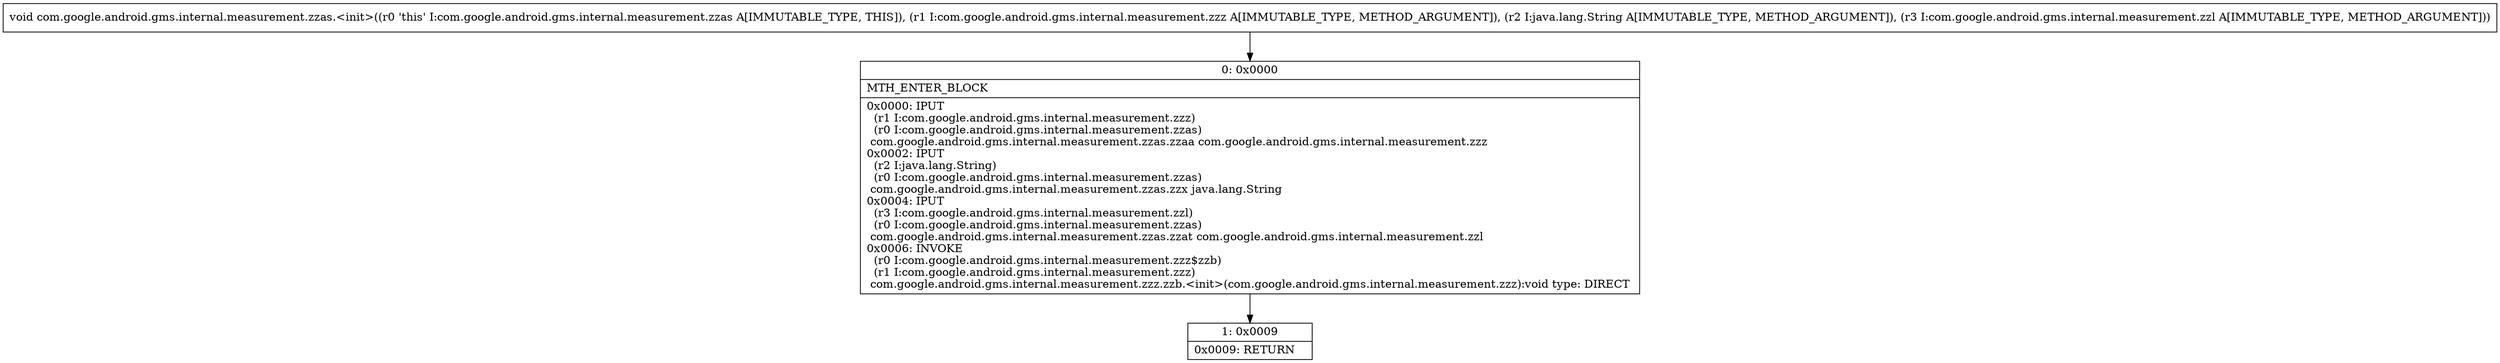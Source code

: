 digraph "CFG forcom.google.android.gms.internal.measurement.zzas.\<init\>(Lcom\/google\/android\/gms\/internal\/measurement\/zzz;Ljava\/lang\/String;Lcom\/google\/android\/gms\/internal\/measurement\/zzl;)V" {
Node_0 [shape=record,label="{0\:\ 0x0000|MTH_ENTER_BLOCK\l|0x0000: IPUT  \l  (r1 I:com.google.android.gms.internal.measurement.zzz)\l  (r0 I:com.google.android.gms.internal.measurement.zzas)\l com.google.android.gms.internal.measurement.zzas.zzaa com.google.android.gms.internal.measurement.zzz \l0x0002: IPUT  \l  (r2 I:java.lang.String)\l  (r0 I:com.google.android.gms.internal.measurement.zzas)\l com.google.android.gms.internal.measurement.zzas.zzx java.lang.String \l0x0004: IPUT  \l  (r3 I:com.google.android.gms.internal.measurement.zzl)\l  (r0 I:com.google.android.gms.internal.measurement.zzas)\l com.google.android.gms.internal.measurement.zzas.zzat com.google.android.gms.internal.measurement.zzl \l0x0006: INVOKE  \l  (r0 I:com.google.android.gms.internal.measurement.zzz$zzb)\l  (r1 I:com.google.android.gms.internal.measurement.zzz)\l com.google.android.gms.internal.measurement.zzz.zzb.\<init\>(com.google.android.gms.internal.measurement.zzz):void type: DIRECT \l}"];
Node_1 [shape=record,label="{1\:\ 0x0009|0x0009: RETURN   \l}"];
MethodNode[shape=record,label="{void com.google.android.gms.internal.measurement.zzas.\<init\>((r0 'this' I:com.google.android.gms.internal.measurement.zzas A[IMMUTABLE_TYPE, THIS]), (r1 I:com.google.android.gms.internal.measurement.zzz A[IMMUTABLE_TYPE, METHOD_ARGUMENT]), (r2 I:java.lang.String A[IMMUTABLE_TYPE, METHOD_ARGUMENT]), (r3 I:com.google.android.gms.internal.measurement.zzl A[IMMUTABLE_TYPE, METHOD_ARGUMENT])) }"];
MethodNode -> Node_0;
Node_0 -> Node_1;
}

